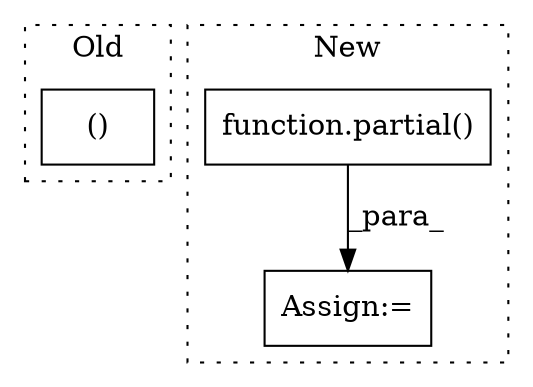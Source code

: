 digraph G {
subgraph cluster0 {
1 [label="()" a="54" s="2498" l="6" shape="box"];
label = "Old";
style="dotted";
}
subgraph cluster1 {
2 [label="function.partial()" a="75" s="2481,2527" l="8,1" shape="box"];
3 [label="Assign:=" a="68" s="2478" l="3" shape="box"];
label = "New";
style="dotted";
}
2 -> 3 [label="_para_"];
}